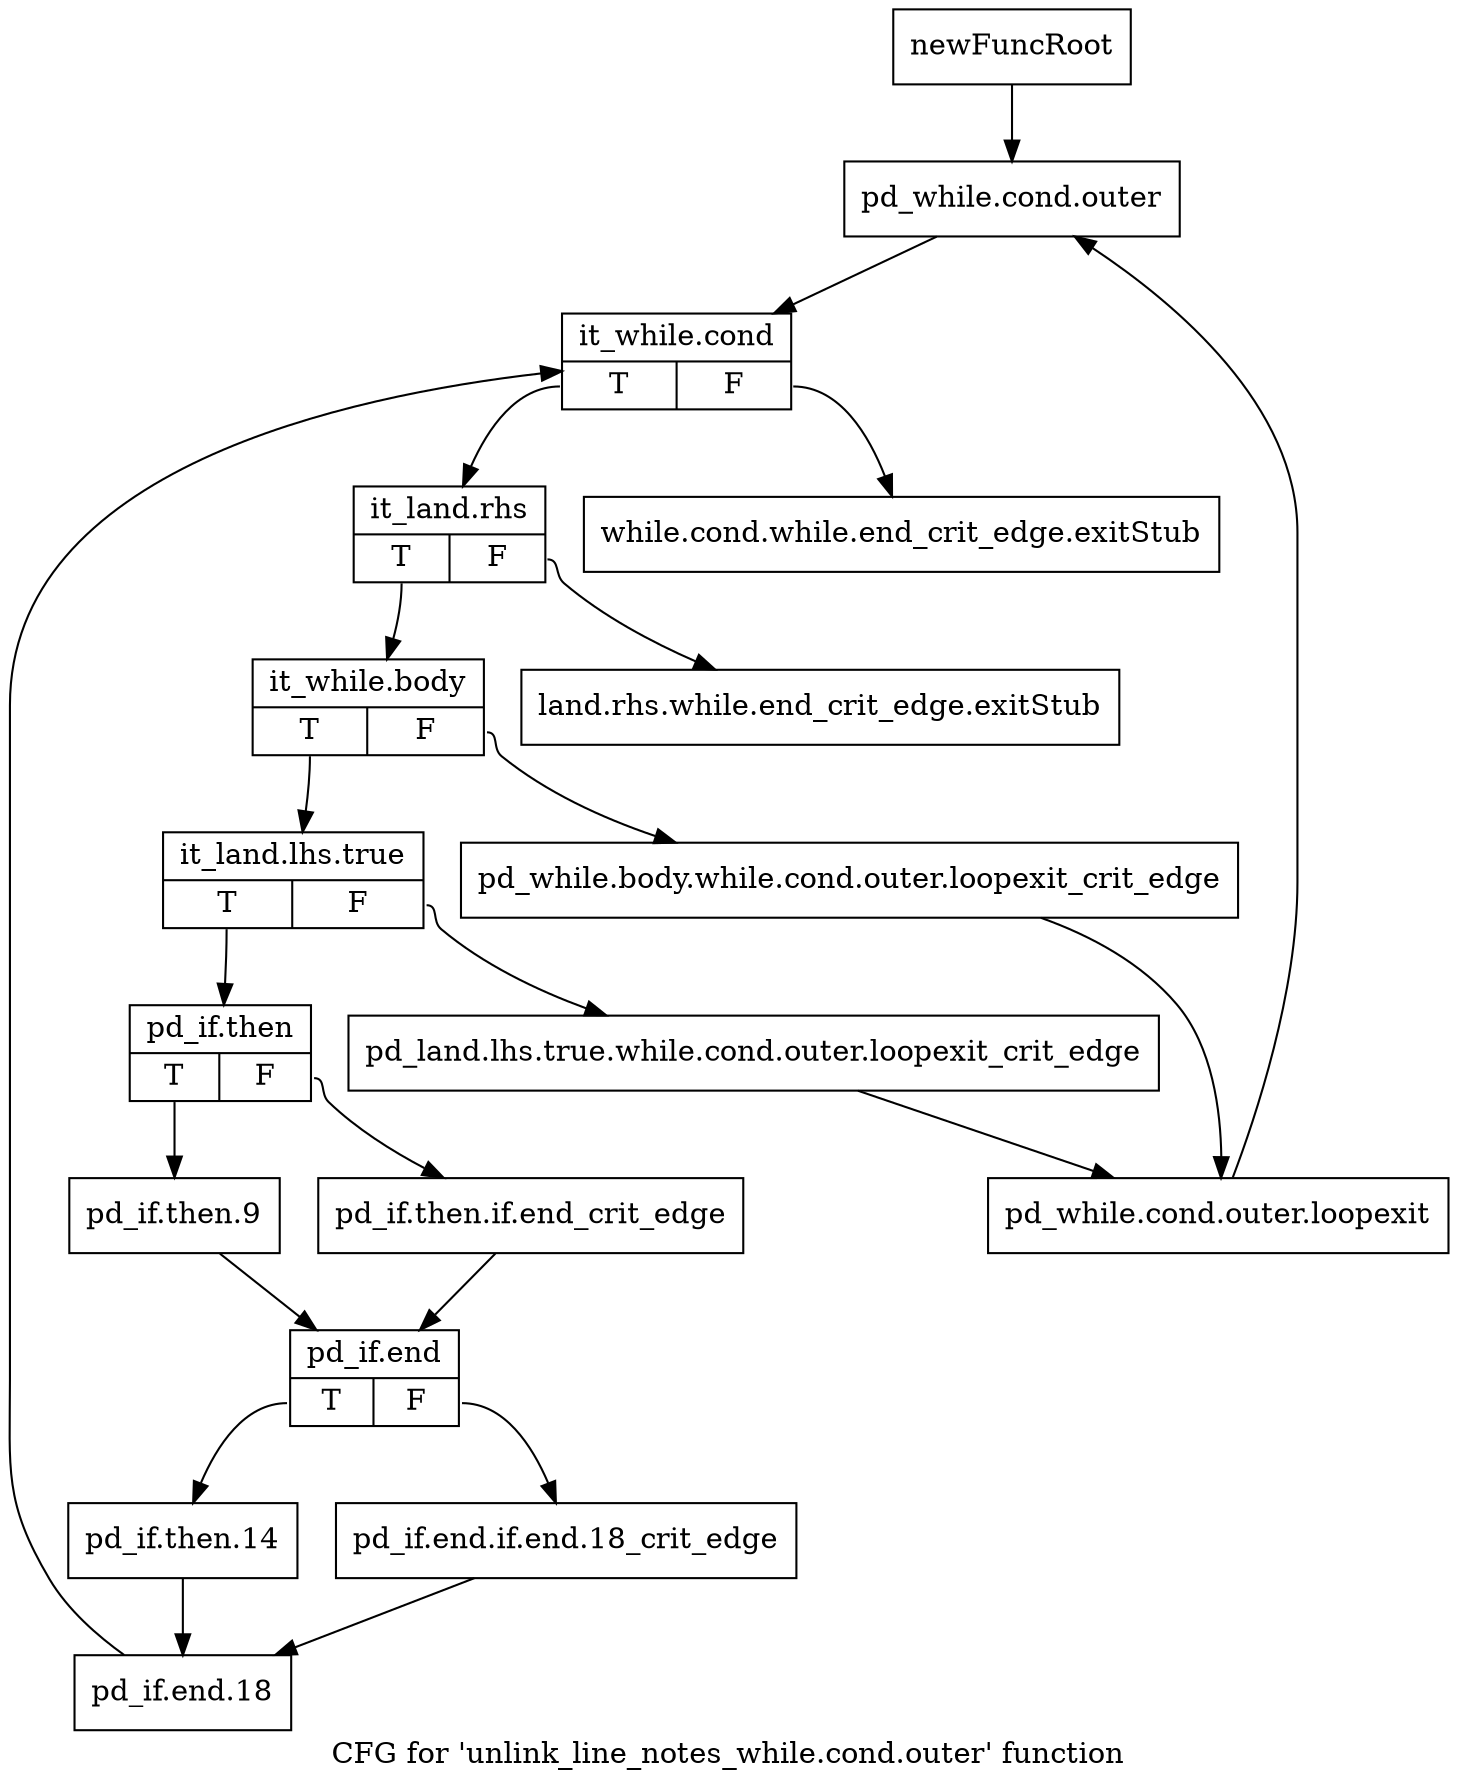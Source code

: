 digraph "CFG for 'unlink_line_notes_while.cond.outer' function" {
	label="CFG for 'unlink_line_notes_while.cond.outer' function";

	Node0xb2a8d50 [shape=record,label="{newFuncRoot}"];
	Node0xb2a8d50 -> Node0xb2a8e40;
	Node0xb2a8da0 [shape=record,label="{while.cond.while.end_crit_edge.exitStub}"];
	Node0xb2a8df0 [shape=record,label="{land.rhs.while.end_crit_edge.exitStub}"];
	Node0xb2a8e40 [shape=record,label="{pd_while.cond.outer}"];
	Node0xb2a8e40 -> Node0xb2a8e90;
	Node0xb2a8e90 [shape=record,label="{it_while.cond|{<s0>T|<s1>F}}"];
	Node0xb2a8e90:s0 -> Node0xb2a8ee0;
	Node0xb2a8e90:s1 -> Node0xb2a8da0;
	Node0xb2a8ee0 [shape=record,label="{it_land.rhs|{<s0>T|<s1>F}}"];
	Node0xb2a8ee0:s0 -> Node0xb2a8f30;
	Node0xb2a8ee0:s1 -> Node0xb2a8df0;
	Node0xb2a8f30 [shape=record,label="{it_while.body|{<s0>T|<s1>F}}"];
	Node0xb2a8f30:s0 -> Node0xb2a8fd0;
	Node0xb2a8f30:s1 -> Node0xb2a8f80;
	Node0xb2a8f80 [shape=record,label="{pd_while.body.while.cond.outer.loopexit_crit_edge}"];
	Node0xb2a8f80 -> Node0xb2a9070;
	Node0xb2a8fd0 [shape=record,label="{it_land.lhs.true|{<s0>T|<s1>F}}"];
	Node0xb2a8fd0:s0 -> Node0xb2a90c0;
	Node0xb2a8fd0:s1 -> Node0xb2a9020;
	Node0xb2a9020 [shape=record,label="{pd_land.lhs.true.while.cond.outer.loopexit_crit_edge}"];
	Node0xb2a9020 -> Node0xb2a9070;
	Node0xb2a9070 [shape=record,label="{pd_while.cond.outer.loopexit}"];
	Node0xb2a9070 -> Node0xb2a8e40;
	Node0xb2a90c0 [shape=record,label="{pd_if.then|{<s0>T|<s1>F}}"];
	Node0xb2a90c0:s0 -> Node0xb2a9160;
	Node0xb2a90c0:s1 -> Node0xb2a9110;
	Node0xb2a9110 [shape=record,label="{pd_if.then.if.end_crit_edge}"];
	Node0xb2a9110 -> Node0xb2a91b0;
	Node0xb2a9160 [shape=record,label="{pd_if.then.9}"];
	Node0xb2a9160 -> Node0xb2a91b0;
	Node0xb2a91b0 [shape=record,label="{pd_if.end|{<s0>T|<s1>F}}"];
	Node0xb2a91b0:s0 -> Node0xb2a9250;
	Node0xb2a91b0:s1 -> Node0xb2a9200;
	Node0xb2a9200 [shape=record,label="{pd_if.end.if.end.18_crit_edge}"];
	Node0xb2a9200 -> Node0xb2a92a0;
	Node0xb2a9250 [shape=record,label="{pd_if.then.14}"];
	Node0xb2a9250 -> Node0xb2a92a0;
	Node0xb2a92a0 [shape=record,label="{pd_if.end.18}"];
	Node0xb2a92a0 -> Node0xb2a8e90;
}
